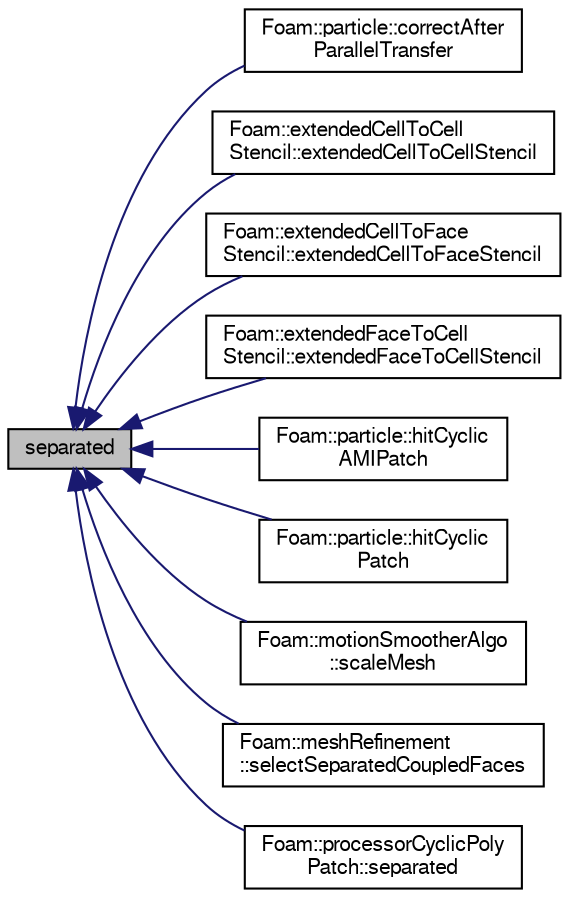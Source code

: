 digraph "separated"
{
  bgcolor="transparent";
  edge [fontname="FreeSans",fontsize="10",labelfontname="FreeSans",labelfontsize="10"];
  node [fontname="FreeSans",fontsize="10",shape=record];
  rankdir="LR";
  Node1 [label="separated",height=0.2,width=0.4,color="black", fillcolor="grey75", style="filled" fontcolor="black"];
  Node1 -> Node2 [dir="back",color="midnightblue",fontsize="10",style="solid",fontname="FreeSans"];
  Node2 [label="Foam::particle::correctAfter\lParallelTransfer",height=0.2,width=0.4,color="black",URL="$a01725.html#abf3eaa39fbf239fede9c5c4af58c851d",tooltip="Convert processor patch addressing to the global equivalents. "];
  Node1 -> Node3 [dir="back",color="midnightblue",fontsize="10",style="solid",fontname="FreeSans"];
  Node3 [label="Foam::extendedCellToCell\lStencil::extendedCellToCellStencil",height=0.2,width=0.4,color="black",URL="$a00673.html#a8d6ebc776c41265c4fd45e05f0023e79",tooltip="Construct from mesh. "];
  Node1 -> Node4 [dir="back",color="midnightblue",fontsize="10",style="solid",fontname="FreeSans"];
  Node4 [label="Foam::extendedCellToFace\lStencil::extendedCellToFaceStencil",height=0.2,width=0.4,color="black",URL="$a00674.html#a431751fde0ad8697c8669dc89a4fd109",tooltip="Construct from mesh. "];
  Node1 -> Node5 [dir="back",color="midnightblue",fontsize="10",style="solid",fontname="FreeSans"];
  Node5 [label="Foam::extendedFaceToCell\lStencil::extendedFaceToCellStencil",height=0.2,width=0.4,color="black",URL="$a00680.html#a90f7fb44e65d3534ce8bf1e65141a3e0",tooltip="Construct from mesh. "];
  Node1 -> Node6 [dir="back",color="midnightblue",fontsize="10",style="solid",fontname="FreeSans"];
  Node6 [label="Foam::particle::hitCyclic\lAMIPatch",height=0.2,width=0.4,color="black",URL="$a01725.html#abaea6c8eb54b7d822b150b9aef01f181",tooltip="Overridable function to handle the particle hitting a cyclicAMIPatch. "];
  Node1 -> Node7 [dir="back",color="midnightblue",fontsize="10",style="solid",fontname="FreeSans"];
  Node7 [label="Foam::particle::hitCyclic\lPatch",height=0.2,width=0.4,color="black",URL="$a01725.html#a18d4a8f6e9443b58d4ba678034d03d19",tooltip="Overridable function to handle the particle hitting a cyclicPatch. "];
  Node1 -> Node8 [dir="back",color="midnightblue",fontsize="10",style="solid",fontname="FreeSans"];
  Node8 [label="Foam::motionSmootherAlgo\l::scaleMesh",height=0.2,width=0.4,color="black",URL="$a01487.html#a32bff44040e6dbc2f185cba89bcacd6d",tooltip="Move mesh with externally provided mesh constraints. "];
  Node1 -> Node9 [dir="back",color="midnightblue",fontsize="10",style="solid",fontname="FreeSans"];
  Node9 [label="Foam::meshRefinement\l::selectSeparatedCoupledFaces",height=0.2,width=0.4,color="black",URL="$a01428.html#ab349aee1fc4704d27b926f9afececfd7",tooltip="Select coupled faces that are not collocated. "];
  Node1 -> Node10 [dir="back",color="midnightblue",fontsize="10",style="solid",fontname="FreeSans"];
  Node10 [label="Foam::processorCyclicPoly\lPatch::separated",height=0.2,width=0.4,color="black",URL="$a01926.html#ae5833a85d0c917be6dea70be00866124",tooltip="Are the planes separated. "];
}
